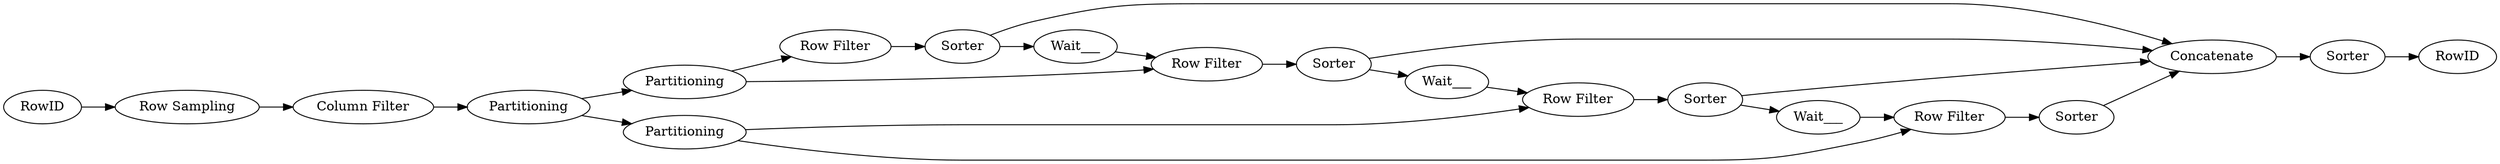 digraph {
	48 [label=Partitioning]
	49 [label=Partitioning]
	50 [label=Partitioning]
	51 [label=RowID]
	52 [label=Wait___]
	53 [label="Row Filter"]
	54 [label="Row Filter"]
	55 [label="Row Filter"]
	56 [label="Row Filter"]
	61 [label=Wait___]
	62 [label=Wait___]
	67 [label=Sorter]
	68 [label="Column Filter"]
	69 [label="Row Sampling"]
	70 [label=Sorter]
	71 [label=Sorter]
	72 [label=Sorter]
	73 [label=Concatenate]
	74 [label=Sorter]
	75 [label=RowID]
	48 -> 55
	48 -> 56
	49 -> 53
	49 -> 54
	50 -> 48
	50 -> 49
	51 -> 69
	52 -> 54
	53 -> 67
	54 -> 70
	55 -> 71
	56 -> 72
	61 -> 55
	62 -> 56
	67 -> 73
	67 -> 52
	68 -> 50
	69 -> 68
	70 -> 73
	70 -> 61
	71 -> 73
	71 -> 62
	72 -> 73
	73 -> 74
	74 -> 75
	rankdir=LR
}
